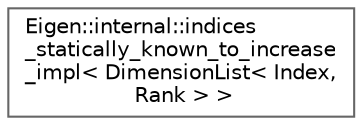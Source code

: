 digraph "类继承关系图"
{
 // LATEX_PDF_SIZE
  bgcolor="transparent";
  edge [fontname=Helvetica,fontsize=10,labelfontname=Helvetica,labelfontsize=10];
  node [fontname=Helvetica,fontsize=10,shape=box,height=0.2,width=0.4];
  rankdir="LR";
  Node0 [id="Node000000",label="Eigen::internal::indices\l_statically_known_to_increase\l_impl\< DimensionList\< Index,\l Rank \> \>",height=0.2,width=0.4,color="grey40", fillcolor="white", style="filled",URL="$struct_eigen_1_1internal_1_1indices__statically__known__to__increase__impl_3_01_dimension_list_3_01_index_00_01_rank_01_4_01_4.html",tooltip=" "];
}
